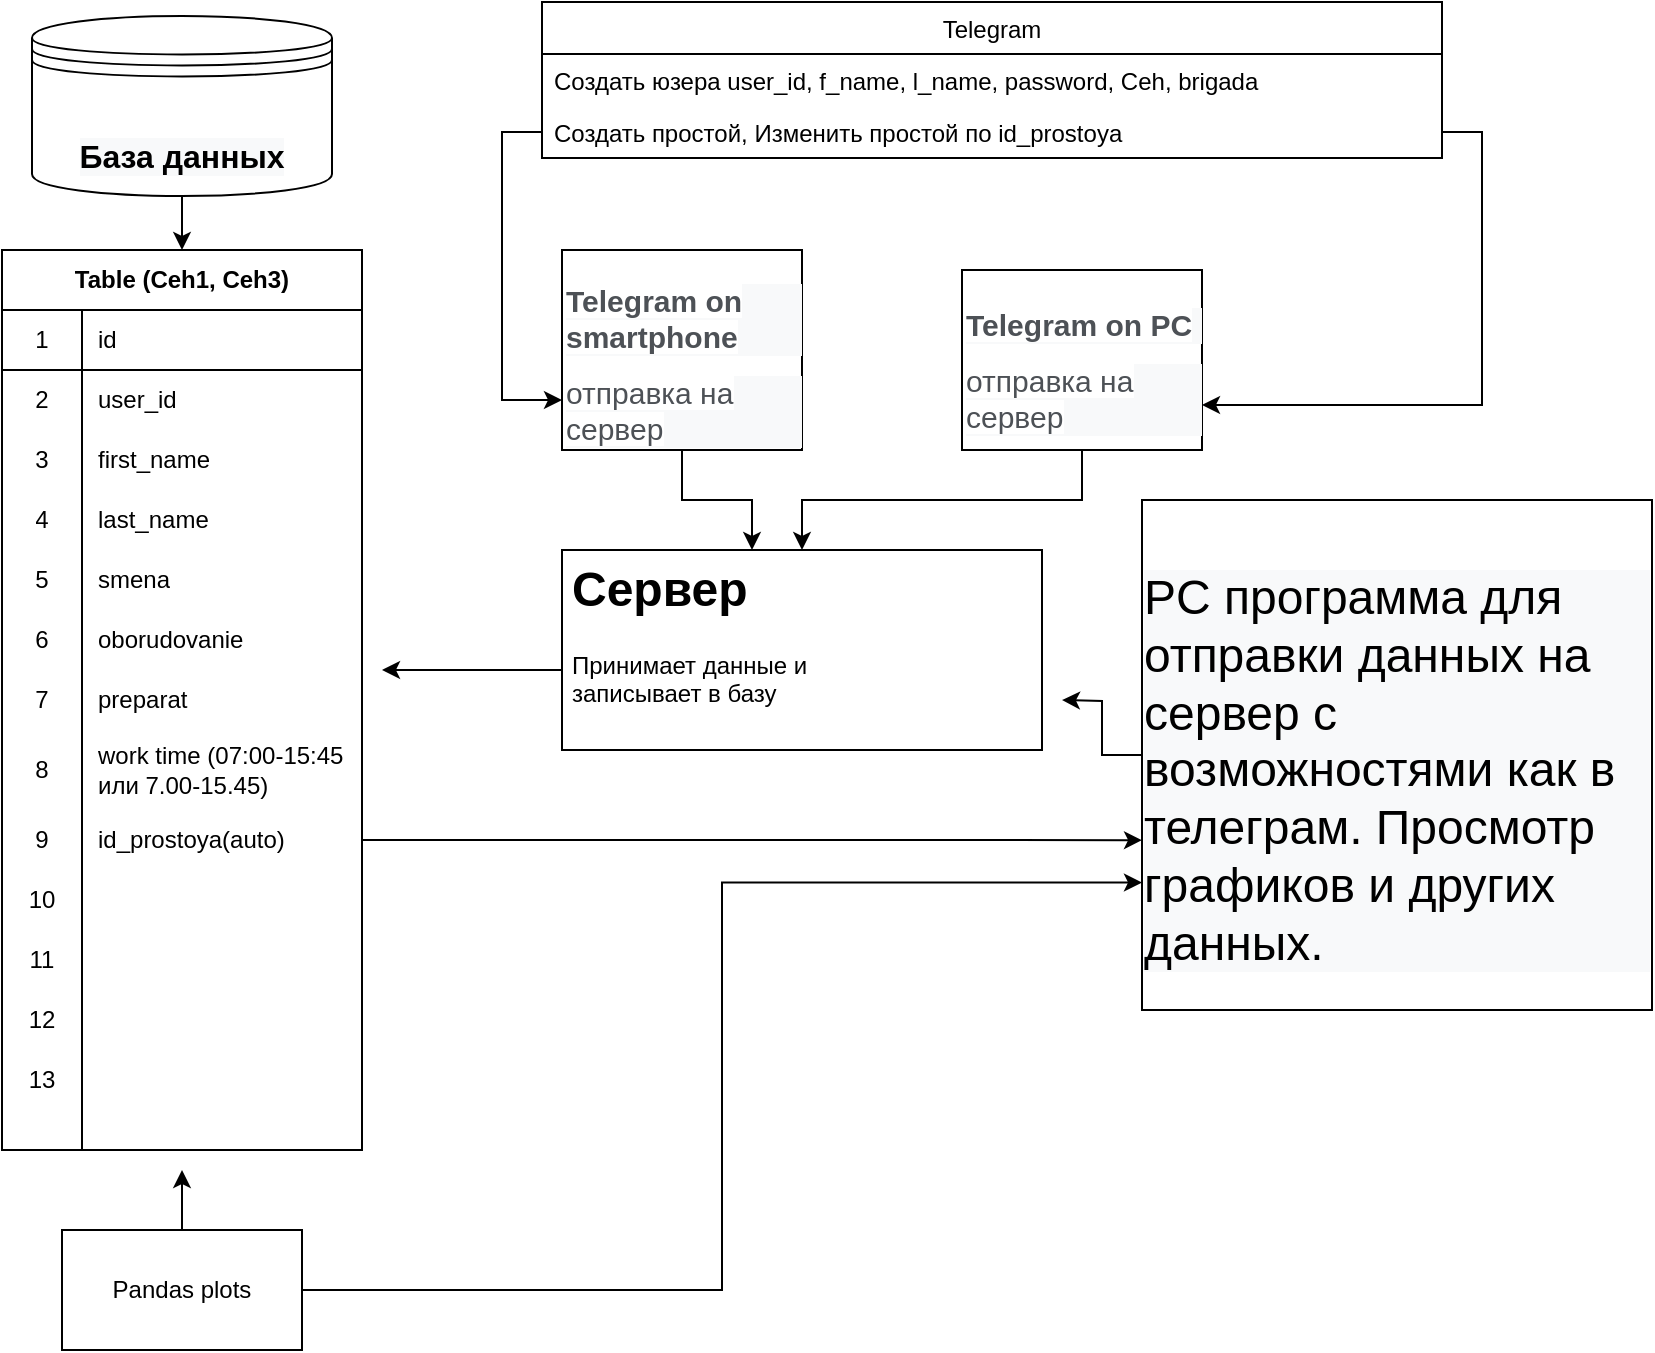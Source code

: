 <mxfile version="14.2.9" type="github">
  <diagram name="Page-1" id="efa7a0a1-bf9b-a30e-e6df-94a7791c09e9">
    <mxGraphModel dx="1038" dy="548" grid="1" gridSize="10" guides="1" tooltips="1" connect="1" arrows="1" fold="1" page="1" pageScale="1" pageWidth="826" pageHeight="1169" background="#ffffff" math="0" shadow="0">
      <root>
        <mxCell id="0" />
        <mxCell id="1" parent="0" />
        <mxCell id="whxNxYyjvuEntSVM27L4-114" value="" style="rounded=0;whiteSpace=wrap;html=1;" vertex="1" parent="1">
          <mxGeometry x="280" y="280" width="240" height="100" as="geometry" />
        </mxCell>
        <mxCell id="whxNxYyjvuEntSVM27L4-192" style="edgeStyle=orthogonalEdgeStyle;rounded=0;orthogonalLoop=1;jettySize=auto;html=1;" edge="1" parent="1" source="whxNxYyjvuEntSVM27L4-116">
          <mxGeometry relative="1" as="geometry">
            <mxPoint x="190" y="340" as="targetPoint" />
          </mxGeometry>
        </mxCell>
        <mxCell id="whxNxYyjvuEntSVM27L4-116" value="&lt;h1&gt;Сервер&lt;/h1&gt;&lt;div&gt;Принимает данные и записывает в базу&lt;/div&gt;" style="text;html=1;strokeColor=none;fillColor=none;spacing=5;spacingTop=-20;whiteSpace=wrap;overflow=hidden;rounded=0;" vertex="1" parent="1">
          <mxGeometry x="280" y="280" width="190" height="120" as="geometry" />
        </mxCell>
        <mxCell id="whxNxYyjvuEntSVM27L4-189" style="edgeStyle=orthogonalEdgeStyle;rounded=0;orthogonalLoop=1;jettySize=auto;html=1;entryX=0.5;entryY=0;entryDx=0;entryDy=0;" edge="1" parent="1" source="whxNxYyjvuEntSVM27L4-118" target="whxNxYyjvuEntSVM27L4-123">
          <mxGeometry relative="1" as="geometry" />
        </mxCell>
        <mxCell id="whxNxYyjvuEntSVM27L4-118" value="&lt;font style=&quot;font-size: 16px&quot;&gt;&lt;br&gt;&lt;/font&gt;&lt;h1 style=&quot;color: rgb(0 , 0 , 0) ; font-family: &amp;#34;helvetica&amp;#34; ; font-style: normal ; letter-spacing: normal ; text-indent: 0px ; text-transform: none ; word-spacing: 0px ; background-color: rgb(248 , 249 , 250) ; font-size: 16px&quot;&gt;&lt;font style=&quot;font-size: 16px&quot;&gt;База данных&lt;/font&gt;&lt;/h1&gt;" style="shape=datastore;whiteSpace=wrap;html=1;align=center;" vertex="1" parent="1">
          <mxGeometry x="15" y="13" width="150" height="90" as="geometry" />
        </mxCell>
        <mxCell id="whxNxYyjvuEntSVM27L4-123" value="Table (Ceh1, Ceh3)" style="shape=table;html=1;whiteSpace=wrap;startSize=30;container=1;collapsible=0;childLayout=tableLayout;fixedRows=1;rowLines=0;fontStyle=1;align=center;" vertex="1" parent="1">
          <mxGeometry y="130" width="180" height="450" as="geometry" />
        </mxCell>
        <mxCell id="whxNxYyjvuEntSVM27L4-124" value="" style="shape=partialRectangle;html=1;whiteSpace=wrap;collapsible=0;dropTarget=0;pointerEvents=0;fillColor=none;top=0;left=0;bottom=1;right=0;points=[[0,0.5],[1,0.5]];portConstraint=eastwest;" vertex="1" parent="whxNxYyjvuEntSVM27L4-123">
          <mxGeometry y="30" width="180" height="30" as="geometry" />
        </mxCell>
        <mxCell id="whxNxYyjvuEntSVM27L4-125" value="1" style="shape=partialRectangle;html=1;whiteSpace=wrap;connectable=0;fillColor=none;top=0;left=0;bottom=0;right=0;overflow=hidden;" vertex="1" parent="whxNxYyjvuEntSVM27L4-124">
          <mxGeometry width="40" height="30" as="geometry" />
        </mxCell>
        <mxCell id="whxNxYyjvuEntSVM27L4-126" value="id" style="shape=partialRectangle;html=1;whiteSpace=wrap;connectable=0;fillColor=none;top=0;left=0;bottom=0;right=0;align=left;spacingLeft=6;overflow=hidden;" vertex="1" parent="whxNxYyjvuEntSVM27L4-124">
          <mxGeometry x="40" width="140" height="30" as="geometry" />
        </mxCell>
        <mxCell id="whxNxYyjvuEntSVM27L4-127" value="" style="shape=partialRectangle;html=1;whiteSpace=wrap;collapsible=0;dropTarget=0;pointerEvents=0;fillColor=none;top=0;left=0;bottom=0;right=0;points=[[0,0.5],[1,0.5]];portConstraint=eastwest;" vertex="1" parent="whxNxYyjvuEntSVM27L4-123">
          <mxGeometry y="60" width="180" height="30" as="geometry" />
        </mxCell>
        <mxCell id="whxNxYyjvuEntSVM27L4-128" value="2" style="shape=partialRectangle;html=1;whiteSpace=wrap;connectable=0;fillColor=none;top=0;left=0;bottom=0;right=0;overflow=hidden;" vertex="1" parent="whxNxYyjvuEntSVM27L4-127">
          <mxGeometry width="40" height="30" as="geometry" />
        </mxCell>
        <mxCell id="whxNxYyjvuEntSVM27L4-129" value="user_id" style="shape=partialRectangle;html=1;whiteSpace=wrap;connectable=0;fillColor=none;top=0;left=0;bottom=0;right=0;align=left;spacingLeft=6;overflow=hidden;" vertex="1" parent="whxNxYyjvuEntSVM27L4-127">
          <mxGeometry x="40" width="140" height="30" as="geometry" />
        </mxCell>
        <mxCell id="whxNxYyjvuEntSVM27L4-130" value="" style="shape=partialRectangle;html=1;whiteSpace=wrap;collapsible=0;dropTarget=0;pointerEvents=0;fillColor=none;top=0;left=0;bottom=0;right=0;points=[[0,0.5],[1,0.5]];portConstraint=eastwest;" vertex="1" parent="whxNxYyjvuEntSVM27L4-123">
          <mxGeometry y="90" width="180" height="30" as="geometry" />
        </mxCell>
        <mxCell id="whxNxYyjvuEntSVM27L4-131" value="3" style="shape=partialRectangle;html=1;whiteSpace=wrap;connectable=0;fillColor=none;top=0;left=0;bottom=0;right=0;overflow=hidden;" vertex="1" parent="whxNxYyjvuEntSVM27L4-130">
          <mxGeometry width="40" height="30" as="geometry" />
        </mxCell>
        <mxCell id="whxNxYyjvuEntSVM27L4-132" value="first_name" style="shape=partialRectangle;html=1;whiteSpace=wrap;connectable=0;fillColor=none;top=0;left=0;bottom=0;right=0;align=left;spacingLeft=6;overflow=hidden;" vertex="1" parent="whxNxYyjvuEntSVM27L4-130">
          <mxGeometry x="40" width="140" height="30" as="geometry" />
        </mxCell>
        <mxCell id="whxNxYyjvuEntSVM27L4-133" value="" style="shape=partialRectangle;html=1;whiteSpace=wrap;collapsible=0;dropTarget=0;pointerEvents=0;fillColor=none;top=0;left=0;bottom=0;right=0;points=[[0,0.5],[1,0.5]];portConstraint=eastwest;" vertex="1" parent="whxNxYyjvuEntSVM27L4-123">
          <mxGeometry y="120" width="180" height="30" as="geometry" />
        </mxCell>
        <mxCell id="whxNxYyjvuEntSVM27L4-134" value="4" style="shape=partialRectangle;html=1;whiteSpace=wrap;connectable=0;fillColor=none;top=0;left=0;bottom=0;right=0;overflow=hidden;" vertex="1" parent="whxNxYyjvuEntSVM27L4-133">
          <mxGeometry width="40" height="30" as="geometry" />
        </mxCell>
        <mxCell id="whxNxYyjvuEntSVM27L4-135" value="last_name" style="shape=partialRectangle;html=1;whiteSpace=wrap;connectable=0;fillColor=none;top=0;left=0;bottom=0;right=0;align=left;spacingLeft=6;overflow=hidden;" vertex="1" parent="whxNxYyjvuEntSVM27L4-133">
          <mxGeometry x="40" width="140" height="30" as="geometry" />
        </mxCell>
        <mxCell id="whxNxYyjvuEntSVM27L4-136" value="" style="shape=partialRectangle;html=1;whiteSpace=wrap;collapsible=0;dropTarget=0;pointerEvents=0;fillColor=none;top=0;left=0;bottom=0;right=0;points=[[0,0.5],[1,0.5]];portConstraint=eastwest;" vertex="1" parent="whxNxYyjvuEntSVM27L4-123">
          <mxGeometry y="150" width="180" height="30" as="geometry" />
        </mxCell>
        <mxCell id="whxNxYyjvuEntSVM27L4-137" value="5" style="shape=partialRectangle;html=1;whiteSpace=wrap;connectable=0;fillColor=none;top=0;left=0;bottom=0;right=0;overflow=hidden;" vertex="1" parent="whxNxYyjvuEntSVM27L4-136">
          <mxGeometry width="40" height="30" as="geometry" />
        </mxCell>
        <mxCell id="whxNxYyjvuEntSVM27L4-138" value="smena" style="shape=partialRectangle;html=1;whiteSpace=wrap;connectable=0;fillColor=none;top=0;left=0;bottom=0;right=0;align=left;spacingLeft=6;overflow=hidden;" vertex="1" parent="whxNxYyjvuEntSVM27L4-136">
          <mxGeometry x="40" width="140" height="30" as="geometry" />
        </mxCell>
        <mxCell id="whxNxYyjvuEntSVM27L4-139" value="" style="shape=partialRectangle;html=1;whiteSpace=wrap;collapsible=0;dropTarget=0;pointerEvents=0;fillColor=none;top=0;left=0;bottom=0;right=0;points=[[0,0.5],[1,0.5]];portConstraint=eastwest;" vertex="1" parent="whxNxYyjvuEntSVM27L4-123">
          <mxGeometry y="180" width="180" height="30" as="geometry" />
        </mxCell>
        <mxCell id="whxNxYyjvuEntSVM27L4-140" value="6" style="shape=partialRectangle;html=1;whiteSpace=wrap;connectable=0;fillColor=none;top=0;left=0;bottom=0;right=0;overflow=hidden;" vertex="1" parent="whxNxYyjvuEntSVM27L4-139">
          <mxGeometry width="40" height="30" as="geometry" />
        </mxCell>
        <mxCell id="whxNxYyjvuEntSVM27L4-141" value="oborudovanie" style="shape=partialRectangle;html=1;whiteSpace=wrap;connectable=0;fillColor=none;top=0;left=0;bottom=0;right=0;align=left;spacingLeft=6;overflow=hidden;" vertex="1" parent="whxNxYyjvuEntSVM27L4-139">
          <mxGeometry x="40" width="140" height="30" as="geometry" />
        </mxCell>
        <mxCell id="whxNxYyjvuEntSVM27L4-142" value="" style="shape=partialRectangle;html=1;whiteSpace=wrap;collapsible=0;dropTarget=0;pointerEvents=0;fillColor=none;top=0;left=0;bottom=0;right=0;points=[[0,0.5],[1,0.5]];portConstraint=eastwest;" vertex="1" parent="whxNxYyjvuEntSVM27L4-123">
          <mxGeometry y="210" width="180" height="30" as="geometry" />
        </mxCell>
        <mxCell id="whxNxYyjvuEntSVM27L4-143" value="7" style="shape=partialRectangle;html=1;whiteSpace=wrap;connectable=0;fillColor=none;top=0;left=0;bottom=0;right=0;overflow=hidden;" vertex="1" parent="whxNxYyjvuEntSVM27L4-142">
          <mxGeometry width="40" height="30" as="geometry" />
        </mxCell>
        <mxCell id="whxNxYyjvuEntSVM27L4-144" value="preparat" style="shape=partialRectangle;html=1;whiteSpace=wrap;connectable=0;fillColor=none;top=0;left=0;bottom=0;right=0;align=left;spacingLeft=6;overflow=hidden;" vertex="1" parent="whxNxYyjvuEntSVM27L4-142">
          <mxGeometry x="40" width="140" height="30" as="geometry" />
        </mxCell>
        <mxCell id="whxNxYyjvuEntSVM27L4-145" value="" style="shape=partialRectangle;html=1;whiteSpace=wrap;collapsible=0;dropTarget=0;pointerEvents=0;fillColor=none;top=0;left=0;bottom=0;right=0;points=[[0,0.5],[1,0.5]];portConstraint=eastwest;" vertex="1" parent="whxNxYyjvuEntSVM27L4-123">
          <mxGeometry y="240" width="180" height="40" as="geometry" />
        </mxCell>
        <mxCell id="whxNxYyjvuEntSVM27L4-146" value="8" style="shape=partialRectangle;html=1;whiteSpace=wrap;connectable=0;fillColor=none;top=0;left=0;bottom=0;right=0;overflow=hidden;" vertex="1" parent="whxNxYyjvuEntSVM27L4-145">
          <mxGeometry width="40" height="40" as="geometry" />
        </mxCell>
        <mxCell id="whxNxYyjvuEntSVM27L4-147" value="work time (07:00-15:45 или 7.00-15.45)" style="shape=partialRectangle;html=1;whiteSpace=wrap;connectable=0;fillColor=none;top=0;left=0;bottom=0;right=0;align=left;spacingLeft=6;overflow=hidden;" vertex="1" parent="whxNxYyjvuEntSVM27L4-145">
          <mxGeometry x="40" width="140" height="40" as="geometry" />
        </mxCell>
        <mxCell id="whxNxYyjvuEntSVM27L4-148" value="" style="shape=partialRectangle;html=1;whiteSpace=wrap;collapsible=0;dropTarget=0;pointerEvents=0;fillColor=none;top=0;left=0;bottom=0;right=0;points=[[0,0.5],[1,0.5]];portConstraint=eastwest;" vertex="1" parent="whxNxYyjvuEntSVM27L4-123">
          <mxGeometry y="280" width="180" height="30" as="geometry" />
        </mxCell>
        <mxCell id="whxNxYyjvuEntSVM27L4-149" value="9" style="shape=partialRectangle;html=1;whiteSpace=wrap;connectable=0;fillColor=none;top=0;left=0;bottom=0;right=0;overflow=hidden;" vertex="1" parent="whxNxYyjvuEntSVM27L4-148">
          <mxGeometry width="40" height="30" as="geometry" />
        </mxCell>
        <mxCell id="whxNxYyjvuEntSVM27L4-150" value="id_prostoya(auto)" style="shape=partialRectangle;html=1;whiteSpace=wrap;connectable=0;fillColor=none;top=0;left=0;bottom=0;right=0;align=left;spacingLeft=6;overflow=hidden;" vertex="1" parent="whxNxYyjvuEntSVM27L4-148">
          <mxGeometry x="40" width="140" height="30" as="geometry" />
        </mxCell>
        <mxCell id="whxNxYyjvuEntSVM27L4-151" value="" style="shape=partialRectangle;html=1;whiteSpace=wrap;collapsible=0;dropTarget=0;pointerEvents=0;fillColor=none;top=0;left=0;bottom=0;right=0;points=[[0,0.5],[1,0.5]];portConstraint=eastwest;" vertex="1" parent="whxNxYyjvuEntSVM27L4-123">
          <mxGeometry y="310" width="180" height="30" as="geometry" />
        </mxCell>
        <mxCell id="whxNxYyjvuEntSVM27L4-152" value="10" style="shape=partialRectangle;html=1;whiteSpace=wrap;connectable=0;fillColor=none;top=0;left=0;bottom=0;right=0;overflow=hidden;" vertex="1" parent="whxNxYyjvuEntSVM27L4-151">
          <mxGeometry width="40" height="30" as="geometry" />
        </mxCell>
        <mxCell id="whxNxYyjvuEntSVM27L4-153" value="" style="shape=partialRectangle;html=1;whiteSpace=wrap;connectable=0;fillColor=none;top=0;left=0;bottom=0;right=0;align=left;spacingLeft=6;overflow=hidden;" vertex="1" parent="whxNxYyjvuEntSVM27L4-151">
          <mxGeometry x="40" width="140" height="30" as="geometry" />
        </mxCell>
        <mxCell id="whxNxYyjvuEntSVM27L4-154" value="" style="shape=partialRectangle;html=1;whiteSpace=wrap;collapsible=0;dropTarget=0;pointerEvents=0;fillColor=none;top=0;left=0;bottom=0;right=0;points=[[0,0.5],[1,0.5]];portConstraint=eastwest;" vertex="1" parent="whxNxYyjvuEntSVM27L4-123">
          <mxGeometry y="340" width="180" height="30" as="geometry" />
        </mxCell>
        <mxCell id="whxNxYyjvuEntSVM27L4-155" value="11" style="shape=partialRectangle;html=1;whiteSpace=wrap;connectable=0;fillColor=none;top=0;left=0;bottom=0;right=0;overflow=hidden;" vertex="1" parent="whxNxYyjvuEntSVM27L4-154">
          <mxGeometry width="40" height="30" as="geometry" />
        </mxCell>
        <mxCell id="whxNxYyjvuEntSVM27L4-156" value="" style="shape=partialRectangle;html=1;whiteSpace=wrap;connectable=0;fillColor=none;top=0;left=0;bottom=0;right=0;align=left;spacingLeft=6;overflow=hidden;" vertex="1" parent="whxNxYyjvuEntSVM27L4-154">
          <mxGeometry x="40" width="140" height="30" as="geometry" />
        </mxCell>
        <mxCell id="whxNxYyjvuEntSVM27L4-157" value="" style="shape=partialRectangle;html=1;whiteSpace=wrap;collapsible=0;dropTarget=0;pointerEvents=0;fillColor=none;top=0;left=0;bottom=0;right=0;points=[[0,0.5],[1,0.5]];portConstraint=eastwest;" vertex="1" parent="whxNxYyjvuEntSVM27L4-123">
          <mxGeometry y="370" width="180" height="30" as="geometry" />
        </mxCell>
        <mxCell id="whxNxYyjvuEntSVM27L4-158" value="12" style="shape=partialRectangle;html=1;whiteSpace=wrap;connectable=0;fillColor=none;top=0;left=0;bottom=0;right=0;overflow=hidden;" vertex="1" parent="whxNxYyjvuEntSVM27L4-157">
          <mxGeometry width="40" height="30" as="geometry" />
        </mxCell>
        <mxCell id="whxNxYyjvuEntSVM27L4-159" value="" style="shape=partialRectangle;html=1;whiteSpace=wrap;connectable=0;fillColor=none;top=0;left=0;bottom=0;right=0;align=left;spacingLeft=6;overflow=hidden;" vertex="1" parent="whxNxYyjvuEntSVM27L4-157">
          <mxGeometry x="40" width="140" height="30" as="geometry" />
        </mxCell>
        <mxCell id="whxNxYyjvuEntSVM27L4-160" value="" style="shape=partialRectangle;html=1;whiteSpace=wrap;collapsible=0;dropTarget=0;pointerEvents=0;fillColor=none;top=0;left=0;bottom=0;right=0;points=[[0,0.5],[1,0.5]];portConstraint=eastwest;" vertex="1" parent="whxNxYyjvuEntSVM27L4-123">
          <mxGeometry y="400" width="180" height="30" as="geometry" />
        </mxCell>
        <mxCell id="whxNxYyjvuEntSVM27L4-161" value="13" style="shape=partialRectangle;html=1;whiteSpace=wrap;connectable=0;fillColor=none;top=0;left=0;bottom=0;right=0;overflow=hidden;" vertex="1" parent="whxNxYyjvuEntSVM27L4-160">
          <mxGeometry width="40" height="30" as="geometry" />
        </mxCell>
        <mxCell id="whxNxYyjvuEntSVM27L4-162" value="" style="shape=partialRectangle;html=1;whiteSpace=wrap;connectable=0;fillColor=none;top=0;left=0;bottom=0;right=0;align=left;spacingLeft=6;overflow=hidden;" vertex="1" parent="whxNxYyjvuEntSVM27L4-160">
          <mxGeometry x="40" width="140" height="30" as="geometry" />
        </mxCell>
        <mxCell id="whxNxYyjvuEntSVM27L4-179" value="" style="shape=partialRectangle;html=1;whiteSpace=wrap;collapsible=0;dropTarget=0;pointerEvents=0;fillColor=none;top=0;left=0;bottom=1;right=0;points=[[0,0.5],[1,0.5]];portConstraint=eastwest;" vertex="1" parent="whxNxYyjvuEntSVM27L4-123">
          <mxGeometry y="430" width="180" height="20" as="geometry" />
        </mxCell>
        <mxCell id="whxNxYyjvuEntSVM27L4-180" value="" style="shape=partialRectangle;html=1;whiteSpace=wrap;connectable=0;fillColor=none;top=0;left=0;bottom=0;right=0;overflow=hidden;" vertex="1" parent="whxNxYyjvuEntSVM27L4-179">
          <mxGeometry width="40" height="20" as="geometry" />
        </mxCell>
        <mxCell id="whxNxYyjvuEntSVM27L4-181" value="" style="shape=partialRectangle;html=1;whiteSpace=wrap;connectable=0;fillColor=none;top=0;left=0;bottom=0;right=0;align=left;spacingLeft=6;overflow=hidden;" vertex="1" parent="whxNxYyjvuEntSVM27L4-179">
          <mxGeometry x="40" width="140" height="20" as="geometry" />
        </mxCell>
        <mxCell id="whxNxYyjvuEntSVM27L4-165" value="" style="edgeStyle=orthogonalEdgeStyle;rounded=0;orthogonalLoop=1;jettySize=auto;html=1;" edge="1" parent="1" source="whxNxYyjvuEntSVM27L4-163" target="whxNxYyjvuEntSVM27L4-116">
          <mxGeometry relative="1" as="geometry" />
        </mxCell>
        <mxCell id="whxNxYyjvuEntSVM27L4-163" value="&lt;br&gt;&lt;br&gt;&lt;h1 style=&quot;color: rgb(0 , 0 , 0) ; font-family: &amp;#34;helvetica&amp;#34; ; font-style: normal ; letter-spacing: normal ; text-indent: 0px ; text-transform: none ; word-spacing: 0px ; background-color: rgb(248 , 249 , 250) ; font-size: 15px&quot;&gt;&lt;font style=&quot;font-size: 15px&quot;&gt;&lt;span class=&quot;hcV4Re nkGKTb&quot; style=&quot;color: rgb(77 , 81 , 86) ; font-family: &amp;#34;arial&amp;#34; , sans-serif ; background-color: rgb(255 , 255 , 255)&quot;&gt;Telegram on smartphone&lt;/span&gt;&lt;/font&gt;&lt;/h1&gt;&lt;h1 style=&quot;color: rgb(0 , 0 , 0) ; font-family: &amp;#34;helvetica&amp;#34; ; font-style: normal ; letter-spacing: normal ; text-indent: 0px ; text-transform: none ; word-spacing: 0px ; background-color: rgb(248 , 249 , 250) ; font-size: 15px&quot;&gt;&lt;span style=&quot;color: rgb(77 , 81 , 86) ; font-family: &amp;#34;arial&amp;#34; , sans-serif ; font-weight: 400 ; background-color: rgb(255 , 255 , 255)&quot;&gt;отправка на сервер&lt;/span&gt;&lt;br&gt;&lt;/h1&gt;&lt;div&gt;&lt;span style=&quot;color: rgb(77 , 81 , 86) ; font-family: &amp;#34;arial&amp;#34; , sans-serif ; font-weight: 400 ; background-color: rgb(255 , 255 , 255)&quot;&gt;&lt;br&gt;&lt;/span&gt;&lt;/div&gt;" style="rounded=0;whiteSpace=wrap;html=1;align=left;" vertex="1" parent="1">
          <mxGeometry x="280" y="130" width="120" height="100" as="geometry" />
        </mxCell>
        <mxCell id="whxNxYyjvuEntSVM27L4-166" value="" style="edgeStyle=orthogonalEdgeStyle;rounded=0;orthogonalLoop=1;jettySize=auto;html=1;" edge="1" parent="1" source="whxNxYyjvuEntSVM27L4-164" target="whxNxYyjvuEntSVM27L4-114">
          <mxGeometry relative="1" as="geometry" />
        </mxCell>
        <mxCell id="whxNxYyjvuEntSVM27L4-164" value="&lt;br&gt;&lt;br&gt;&lt;h1 style=&quot;color: rgb(0 , 0 , 0) ; font-family: &amp;#34;helvetica&amp;#34; ; font-style: normal ; letter-spacing: normal ; text-indent: 0px ; text-transform: none ; word-spacing: 0px ; background-color: rgb(248 , 249 , 250) ; font-size: 15px&quot;&gt;&lt;font style=&quot;font-size: 15px&quot;&gt;&lt;span class=&quot;hcV4Re nkGKTb&quot; style=&quot;color: rgb(77 , 81 , 86) ; font-family: &amp;#34;arial&amp;#34; , sans-serif ; background-color: rgb(255 , 255 , 255)&quot;&gt;Telegram on PC&lt;/span&gt;&lt;br&gt;&lt;/font&gt;&lt;/h1&gt;&lt;div style=&quot;color: rgb(0 , 0 , 0) ; font-family: &amp;#34;helvetica&amp;#34; ; font-size: 12px ; font-style: normal ; font-weight: 400 ; letter-spacing: normal ; text-indent: 0px ; text-transform: none ; word-spacing: 0px ; background-color: rgb(248 , 249 , 250)&quot;&gt;&lt;font color=&quot;#4d5156&quot; face=&quot;arial, sans-serif&quot;&gt;&lt;span style=&quot;font-size: 15px ; background-color: rgb(255 , 255 , 255)&quot;&gt;отправка на сервер&lt;/span&gt;&lt;/font&gt;&lt;/div&gt;&lt;br class=&quot;Apple-interchange-newline&quot;&gt;&lt;br&gt;" style="rounded=0;whiteSpace=wrap;html=1;align=left;" vertex="1" parent="1">
          <mxGeometry x="480" y="140" width="120" height="90" as="geometry" />
        </mxCell>
        <mxCell id="whxNxYyjvuEntSVM27L4-171" value="Telegram" style="swimlane;fontStyle=0;childLayout=stackLayout;horizontal=1;startSize=26;fillColor=none;horizontalStack=0;resizeParent=1;resizeParentMax=0;resizeLast=0;collapsible=1;marginBottom=0;" vertex="1" parent="1">
          <mxGeometry x="270" y="6" width="450" height="78" as="geometry" />
        </mxCell>
        <mxCell id="whxNxYyjvuEntSVM27L4-173" value="Создать юзера user_id, f_name, l_name, password, Ceh, brigada" style="text;strokeColor=none;fillColor=none;align=left;verticalAlign=top;spacingLeft=4;spacingRight=4;overflow=hidden;rotatable=0;points=[[0,0.5],[1,0.5]];portConstraint=eastwest;" vertex="1" parent="whxNxYyjvuEntSVM27L4-171">
          <mxGeometry y="26" width="450" height="26" as="geometry" />
        </mxCell>
        <mxCell id="whxNxYyjvuEntSVM27L4-175" value="Создать простой, Изменить простой по id_prostoya" style="text;strokeColor=none;fillColor=none;align=left;verticalAlign=top;spacingLeft=4;spacingRight=4;overflow=hidden;rotatable=0;points=[[0,0.5],[1,0.5]];portConstraint=eastwest;" vertex="1" parent="whxNxYyjvuEntSVM27L4-171">
          <mxGeometry y="52" width="450" height="26" as="geometry" />
        </mxCell>
        <mxCell id="whxNxYyjvuEntSVM27L4-187" style="edgeStyle=orthogonalEdgeStyle;rounded=0;orthogonalLoop=1;jettySize=auto;html=1;entryX=0;entryY=0.75;entryDx=0;entryDy=0;" edge="1" parent="1" source="whxNxYyjvuEntSVM27L4-175" target="whxNxYyjvuEntSVM27L4-163">
          <mxGeometry relative="1" as="geometry" />
        </mxCell>
        <mxCell id="whxNxYyjvuEntSVM27L4-188" style="edgeStyle=orthogonalEdgeStyle;rounded=0;orthogonalLoop=1;jettySize=auto;html=1;entryX=1;entryY=0.75;entryDx=0;entryDy=0;" edge="1" parent="1" source="whxNxYyjvuEntSVM27L4-175" target="whxNxYyjvuEntSVM27L4-164">
          <mxGeometry relative="1" as="geometry" />
        </mxCell>
        <mxCell id="whxNxYyjvuEntSVM27L4-191" style="edgeStyle=orthogonalEdgeStyle;rounded=0;orthogonalLoop=1;jettySize=auto;html=1;" edge="1" parent="1" source="whxNxYyjvuEntSVM27L4-190">
          <mxGeometry relative="1" as="geometry">
            <mxPoint x="90" y="590" as="targetPoint" />
          </mxGeometry>
        </mxCell>
        <mxCell id="whxNxYyjvuEntSVM27L4-197" style="edgeStyle=orthogonalEdgeStyle;rounded=0;orthogonalLoop=1;jettySize=auto;html=1;entryX=0;entryY=0.75;entryDx=0;entryDy=0;" edge="1" parent="1" source="whxNxYyjvuEntSVM27L4-190" target="whxNxYyjvuEntSVM27L4-195">
          <mxGeometry relative="1" as="geometry" />
        </mxCell>
        <mxCell id="whxNxYyjvuEntSVM27L4-190" value="Pandas plots" style="rounded=0;whiteSpace=wrap;html=1;" vertex="1" parent="1">
          <mxGeometry x="30" y="620" width="120" height="60" as="geometry" />
        </mxCell>
        <mxCell id="whxNxYyjvuEntSVM27L4-196" style="edgeStyle=orthogonalEdgeStyle;rounded=0;orthogonalLoop=1;jettySize=auto;html=1;" edge="1" parent="1" source="whxNxYyjvuEntSVM27L4-195">
          <mxGeometry relative="1" as="geometry">
            <mxPoint x="530" y="355" as="targetPoint" />
          </mxGeometry>
        </mxCell>
        <mxCell id="whxNxYyjvuEntSVM27L4-195" value="&lt;br&gt;&lt;br&gt;&lt;h1 style=&quot;color: rgb(0 , 0 , 0) ; font-family: &amp;#34;helvetica&amp;#34; ; font-style: normal ; letter-spacing: normal ; text-align: left ; text-indent: 0px ; text-transform: none ; word-spacing: 0px ; background-color: rgb(248 , 249 , 250)&quot;&gt;&lt;span style=&quot;font-weight: normal&quot;&gt;PC программа для отправки данных на сервер с возможностями как в телеграм. Просмотр графиков и других данных.&lt;/span&gt;&lt;/h1&gt;&lt;br class=&quot;Apple-interchange-newline&quot;&gt;" style="whiteSpace=wrap;html=1;aspect=fixed;" vertex="1" parent="1">
          <mxGeometry x="570" y="255" width="255" height="255" as="geometry" />
        </mxCell>
        <mxCell id="whxNxYyjvuEntSVM27L4-199" style="edgeStyle=orthogonalEdgeStyle;rounded=0;orthogonalLoop=1;jettySize=auto;html=1;entryX=0;entryY=0.667;entryDx=0;entryDy=0;entryPerimeter=0;" edge="1" parent="1" source="whxNxYyjvuEntSVM27L4-148" target="whxNxYyjvuEntSVM27L4-195">
          <mxGeometry relative="1" as="geometry" />
        </mxCell>
      </root>
    </mxGraphModel>
  </diagram>
</mxfile>
